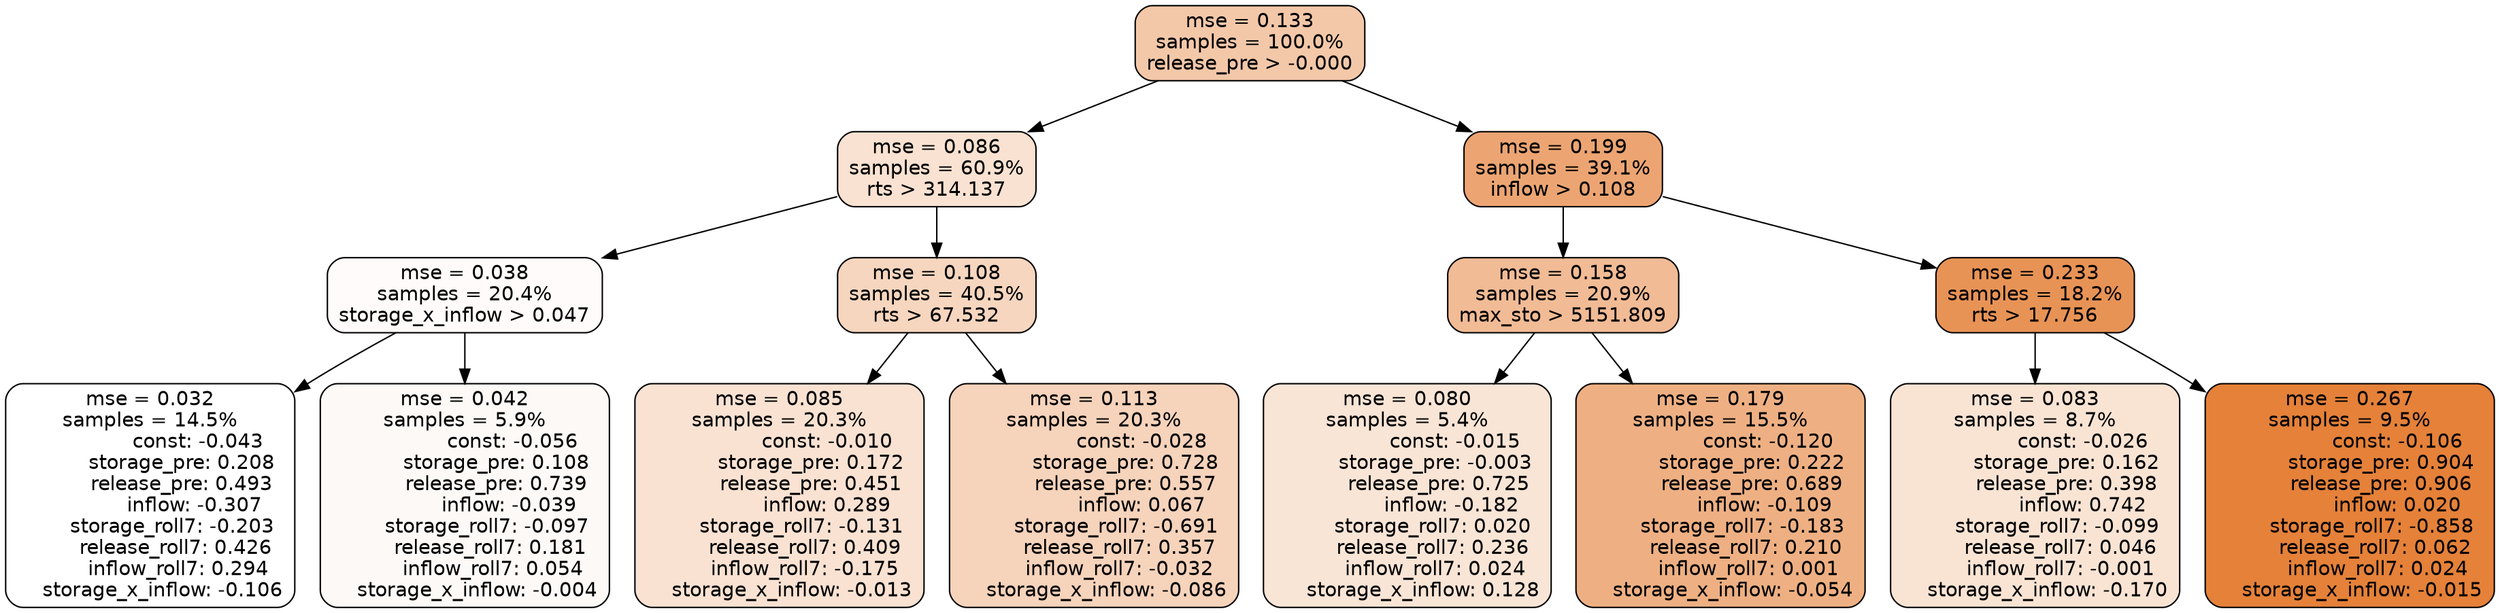 digraph tree {
node [shape=rectangle, style="filled, rounded", color="black", fontname=helvetica] ;
edge [fontname=helvetica] ;
	"0" [label="mse = 0.133
samples = 100.0%
release_pre > -0.000", fillcolor="#f3c8a9"]
	"1" [label="mse = 0.086
samples = 60.9%
rts > 314.137", fillcolor="#f9e2d1"]
	"8" [label="mse = 0.199
samples = 39.1%
inflow > 0.108", fillcolor="#eca572"]
	"5" [label="mse = 0.038
samples = 20.4%
storage_x_inflow > 0.047", fillcolor="#fefbfa"]
	"2" [label="mse = 0.108
samples = 40.5%
rts > 67.532", fillcolor="#f6d6bf"]
	"9" [label="mse = 0.158
samples = 20.9%
max_sto > 5151.809", fillcolor="#f1bb95"]
	"12" [label="mse = 0.233
samples = 18.2%
rts > 17.756", fillcolor="#e89356"]
	"6" [label="mse = 0.032
samples = 14.5%
               const: -0.043
          storage_pre: 0.208
          release_pre: 0.493
              inflow: -0.307
       storage_roll7: -0.203
        release_roll7: 0.426
         inflow_roll7: 0.294
    storage_x_inflow: -0.106", fillcolor="#ffffff"]
	"7" [label="mse = 0.042
samples = 5.9%
               const: -0.056
          storage_pre: 0.108
          release_pre: 0.739
              inflow: -0.039
       storage_roll7: -0.097
        release_roll7: 0.181
         inflow_roll7: 0.054
    storage_x_inflow: -0.004", fillcolor="#fdf9f6"]
	"3" [label="mse = 0.085
samples = 20.3%
               const: -0.010
          storage_pre: 0.172
          release_pre: 0.451
               inflow: 0.289
       storage_roll7: -0.131
        release_roll7: 0.409
        inflow_roll7: -0.175
    storage_x_inflow: -0.013", fillcolor="#f9e2d2"]
	"4" [label="mse = 0.113
samples = 20.3%
               const: -0.028
          storage_pre: 0.728
          release_pre: 0.557
               inflow: 0.067
       storage_roll7: -0.691
        release_roll7: 0.357
        inflow_roll7: -0.032
    storage_x_inflow: -0.086", fillcolor="#f6d3bb"]
	"11" [label="mse = 0.080
samples = 5.4%
               const: -0.015
         storage_pre: -0.003
          release_pre: 0.725
              inflow: -0.182
        storage_roll7: 0.020
        release_roll7: 0.236
         inflow_roll7: 0.024
     storage_x_inflow: 0.128", fillcolor="#f9e5d6"]
	"10" [label="mse = 0.179
samples = 15.5%
               const: -0.120
          storage_pre: 0.222
          release_pre: 0.689
              inflow: -0.109
       storage_roll7: -0.183
        release_roll7: 0.210
         inflow_roll7: 0.001
    storage_x_inflow: -0.054", fillcolor="#eeb083"]
	"13" [label="mse = 0.083
samples = 8.7%
               const: -0.026
          storage_pre: 0.162
          release_pre: 0.398
               inflow: 0.742
       storage_roll7: -0.099
        release_roll7: 0.046
        inflow_roll7: -0.001
    storage_x_inflow: -0.170", fillcolor="#f9e4d4"]
	"14" [label="mse = 0.267
samples = 9.5%
               const: -0.106
          storage_pre: 0.904
          release_pre: 0.906
               inflow: 0.020
       storage_roll7: -0.858
        release_roll7: 0.062
         inflow_roll7: 0.024
    storage_x_inflow: -0.015", fillcolor="#e58139"]

	"0" -> "1"
	"0" -> "8"
	"1" -> "2"
	"1" -> "5"
	"8" -> "9"
	"8" -> "12"
	"5" -> "6"
	"5" -> "7"
	"2" -> "3"
	"2" -> "4"
	"9" -> "10"
	"9" -> "11"
	"12" -> "13"
	"12" -> "14"
}